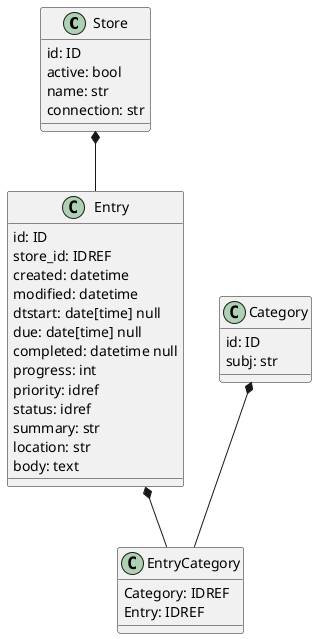 @startuml
'https://plantuml.com/class-diagram

class Store {
    id: ID
    active: bool
    name: str
    connection: str
}

class Category {
    id: ID
    subj: str
}

class Entry {
    id: ID
    store_id: IDREF
    created: datetime
    modified: datetime
    dtstart: date[time] null
    due: date[time] null
    completed: datetime null
    progress: int
    priority: idref
    status: idref
    summary: str
    location: str
    body: text
}

class EntryCategory {
    Category: IDREF
    Entry: IDREF
}

Store *-- Entry
Category *-- EntryCategory
Entry *-- EntryCategory

@enduml